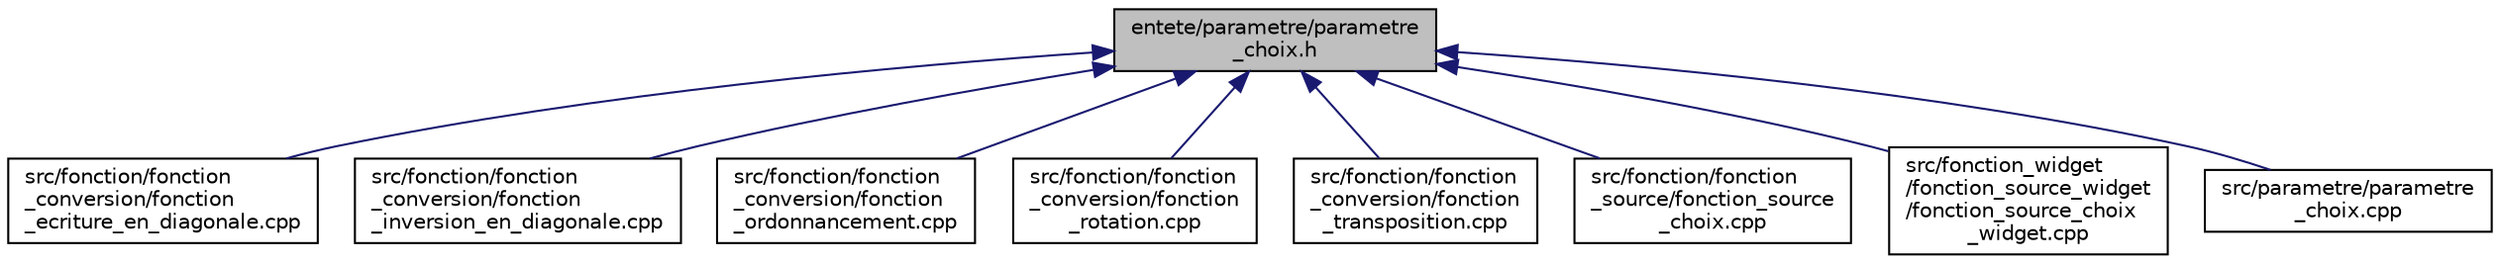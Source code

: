 digraph "entete/parametre/parametre_choix.h"
{
  edge [fontname="Helvetica",fontsize="10",labelfontname="Helvetica",labelfontsize="10"];
  node [fontname="Helvetica",fontsize="10",shape=record];
  Node22 [label="entete/parametre/parametre\l_choix.h",height=0.2,width=0.4,color="black", fillcolor="grey75", style="filled", fontcolor="black"];
  Node22 -> Node23 [dir="back",color="midnightblue",fontsize="10",style="solid",fontname="Helvetica"];
  Node23 [label="src/fonction/fonction\l_conversion/fonction\l_ecriture_en_diagonale.cpp",height=0.2,width=0.4,color="black", fillcolor="white", style="filled",URL="$fonction__ecriture__en__diagonale_8cpp.html",tooltip="Fichier d&#39;implémentation de la classe fonction_ecriture_en_diagonale. "];
  Node22 -> Node24 [dir="back",color="midnightblue",fontsize="10",style="solid",fontname="Helvetica"];
  Node24 [label="src/fonction/fonction\l_conversion/fonction\l_inversion_en_diagonale.cpp",height=0.2,width=0.4,color="black", fillcolor="white", style="filled",URL="$fonction__inversion__en__diagonale_8cpp.html",tooltip="Fichier d&#39;implémentation de la classe fonction_inversion_en_diagonale. "];
  Node22 -> Node25 [dir="back",color="midnightblue",fontsize="10",style="solid",fontname="Helvetica"];
  Node25 [label="src/fonction/fonction\l_conversion/fonction\l_ordonnancement.cpp",height=0.2,width=0.4,color="black", fillcolor="white", style="filled",URL="$fonction__ordonnancement_8cpp.html",tooltip="Fichier d&#39;implémentation de la classe fonction_ordonnancement. "];
  Node22 -> Node26 [dir="back",color="midnightblue",fontsize="10",style="solid",fontname="Helvetica"];
  Node26 [label="src/fonction/fonction\l_conversion/fonction\l_rotation.cpp",height=0.2,width=0.4,color="black", fillcolor="white", style="filled",URL="$fonction__rotation_8cpp.html",tooltip="Fichier d&#39;implémentation de la classe fonction_rotation. "];
  Node22 -> Node27 [dir="back",color="midnightblue",fontsize="10",style="solid",fontname="Helvetica"];
  Node27 [label="src/fonction/fonction\l_conversion/fonction\l_transposition.cpp",height=0.2,width=0.4,color="black", fillcolor="white", style="filled",URL="$fonction__transposition_8cpp.html",tooltip="Fichier d&#39;implémentation de la classe fonction_transposition. "];
  Node22 -> Node28 [dir="back",color="midnightblue",fontsize="10",style="solid",fontname="Helvetica"];
  Node28 [label="src/fonction/fonction\l_source/fonction_source\l_choix.cpp",height=0.2,width=0.4,color="black", fillcolor="white", style="filled",URL="$fonction__source__choix_8cpp.html",tooltip="Fichier d&#39;implémentationde la classe fonction_source_choix. "];
  Node22 -> Node29 [dir="back",color="midnightblue",fontsize="10",style="solid",fontname="Helvetica"];
  Node29 [label="src/fonction_widget\l/fonction_source_widget\l/fonction_source_choix\l_widget.cpp",height=0.2,width=0.4,color="black", fillcolor="white", style="filled",URL="$fonction__source__choix__widget_8cpp.html",tooltip="Fichier d&#39;implémentation de la classe fonction_source_choix_widget. "];
  Node22 -> Node30 [dir="back",color="midnightblue",fontsize="10",style="solid",fontname="Helvetica"];
  Node30 [label="src/parametre/parametre\l_choix.cpp",height=0.2,width=0.4,color="black", fillcolor="white", style="filled",URL="$parametre__choix_8cpp.html",tooltip="Fichier d&#39;implémentation de la classe parametre_choix. "];
}
